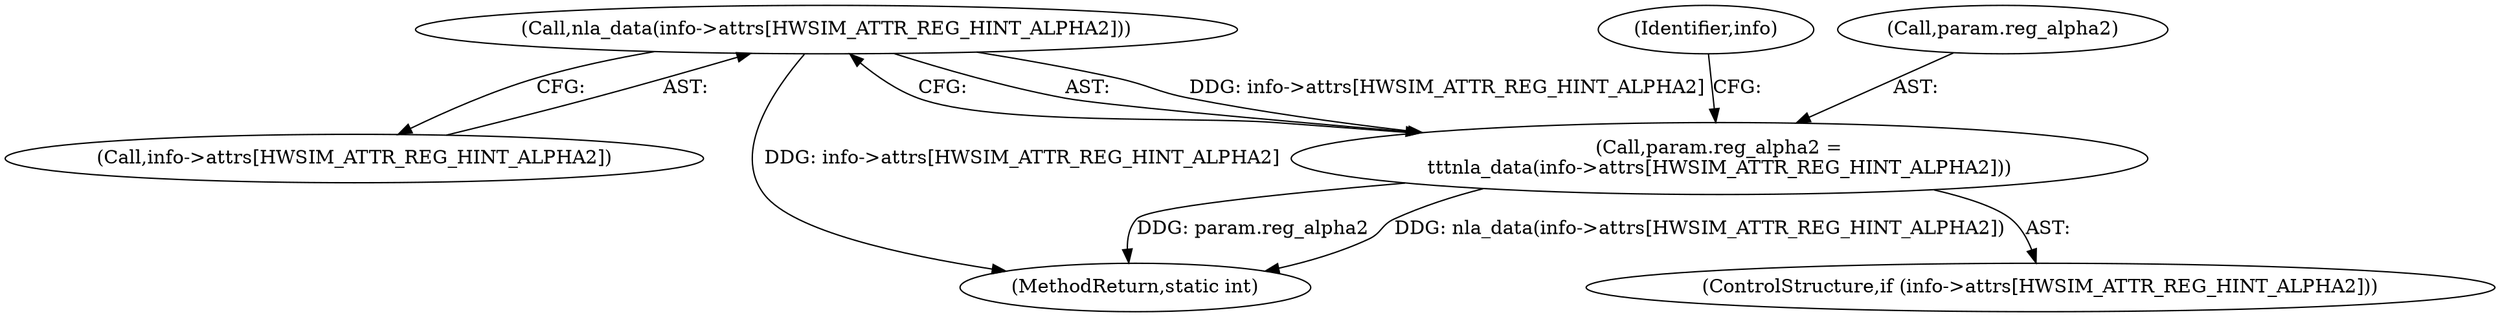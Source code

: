 digraph "0_linux_0ddcff49b672239dda94d70d0fcf50317a9f4b51@array" {
"1000239" [label="(Call,nla_data(info->attrs[HWSIM_ATTR_REG_HINT_ALPHA2]))"];
"1000235" [label="(Call,param.reg_alpha2 =\n\t\t\tnla_data(info->attrs[HWSIM_ATTR_REG_HINT_ALPHA2]))"];
"1000248" [label="(Identifier,info)"];
"1000229" [label="(ControlStructure,if (info->attrs[HWSIM_ATTR_REG_HINT_ALPHA2]))"];
"1000239" [label="(Call,nla_data(info->attrs[HWSIM_ATTR_REG_HINT_ALPHA2]))"];
"1000235" [label="(Call,param.reg_alpha2 =\n\t\t\tnla_data(info->attrs[HWSIM_ATTR_REG_HINT_ALPHA2]))"];
"1000240" [label="(Call,info->attrs[HWSIM_ATTR_REG_HINT_ALPHA2])"];
"1000286" [label="(MethodReturn,static int)"];
"1000236" [label="(Call,param.reg_alpha2)"];
"1000239" -> "1000235"  [label="AST: "];
"1000239" -> "1000240"  [label="CFG: "];
"1000240" -> "1000239"  [label="AST: "];
"1000235" -> "1000239"  [label="CFG: "];
"1000239" -> "1000286"  [label="DDG: info->attrs[HWSIM_ATTR_REG_HINT_ALPHA2]"];
"1000239" -> "1000235"  [label="DDG: info->attrs[HWSIM_ATTR_REG_HINT_ALPHA2]"];
"1000235" -> "1000229"  [label="AST: "];
"1000236" -> "1000235"  [label="AST: "];
"1000248" -> "1000235"  [label="CFG: "];
"1000235" -> "1000286"  [label="DDG: param.reg_alpha2"];
"1000235" -> "1000286"  [label="DDG: nla_data(info->attrs[HWSIM_ATTR_REG_HINT_ALPHA2])"];
}
